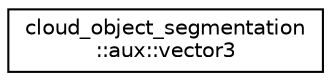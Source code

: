 digraph "Graphical Class Hierarchy"
{
  edge [fontname="Helvetica",fontsize="10",labelfontname="Helvetica",labelfontsize="10"];
  node [fontname="Helvetica",fontsize="10",shape=record];
  rankdir="LR";
  Node1 [label="cloud_object_segmentation\l::aux::vector3",height=0.2,width=0.4,color="black", fillcolor="white", style="filled",URL="$classcloud__object__segmentation_1_1aux_1_1vector3.html"];
}
